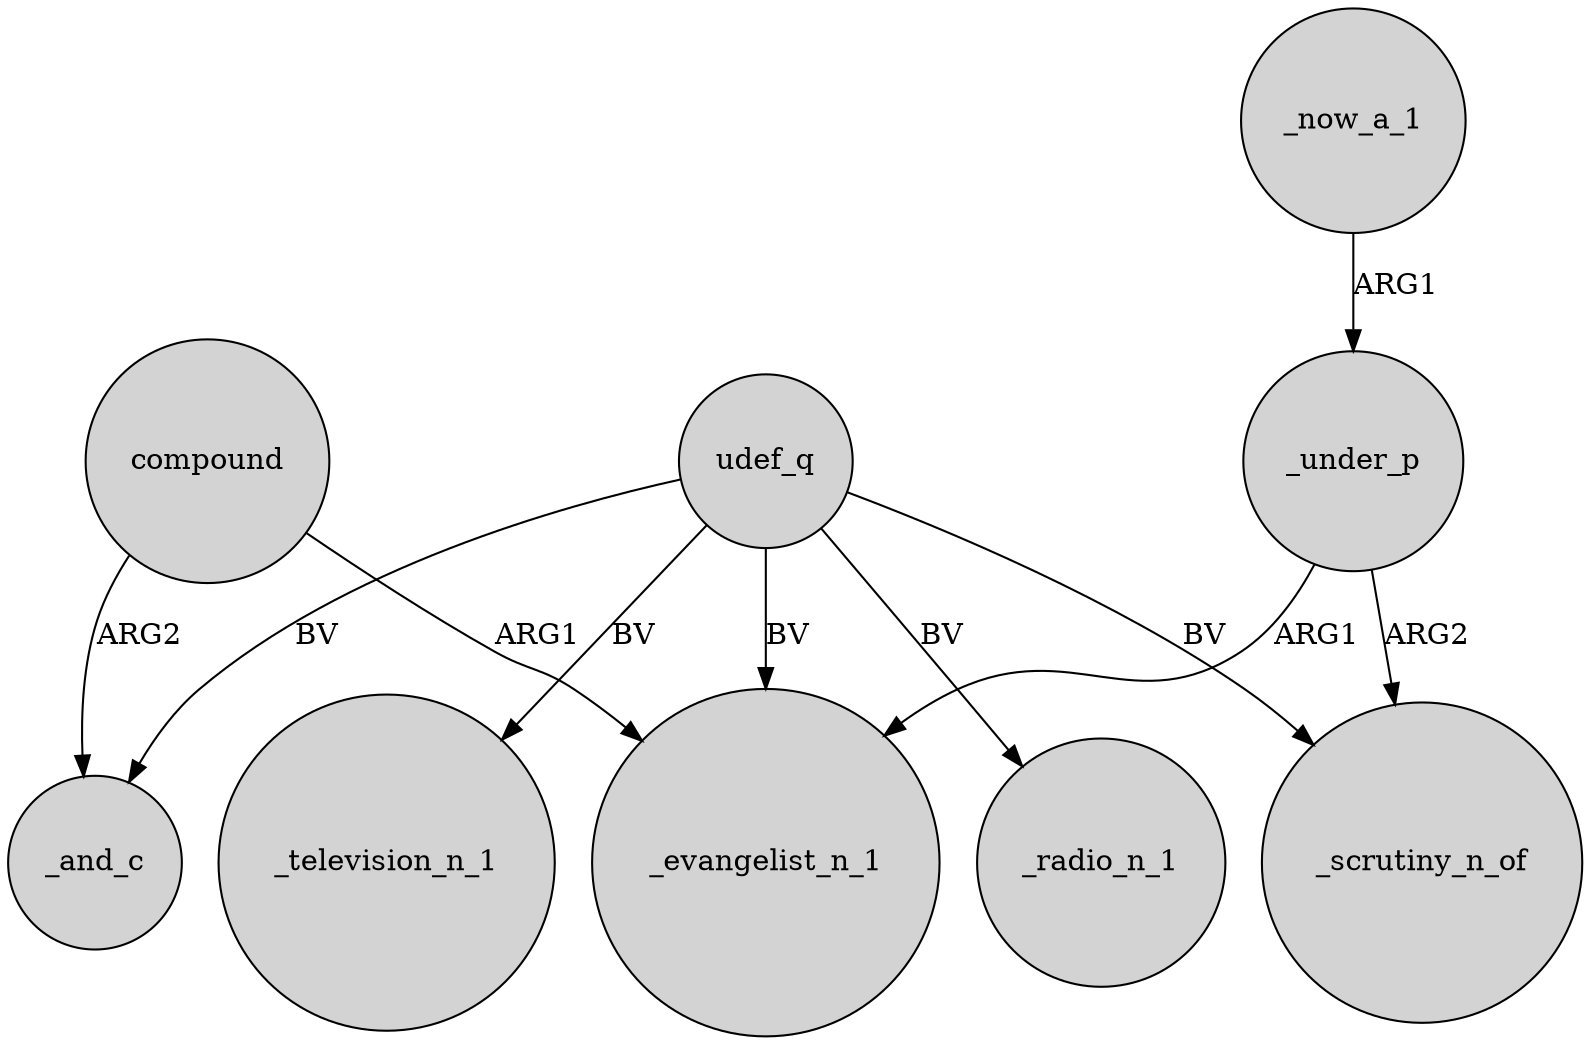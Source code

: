 digraph {
	node [shape=circle style=filled]
	compound -> _and_c [label=ARG2]
	udef_q -> _scrutiny_n_of [label=BV]
	_under_p -> _scrutiny_n_of [label=ARG2]
	_now_a_1 -> _under_p [label=ARG1]
	udef_q -> _radio_n_1 [label=BV]
	udef_q -> _television_n_1 [label=BV]
	udef_q -> _and_c [label=BV]
	udef_q -> _evangelist_n_1 [label=BV]
	_under_p -> _evangelist_n_1 [label=ARG1]
	compound -> _evangelist_n_1 [label=ARG1]
}
